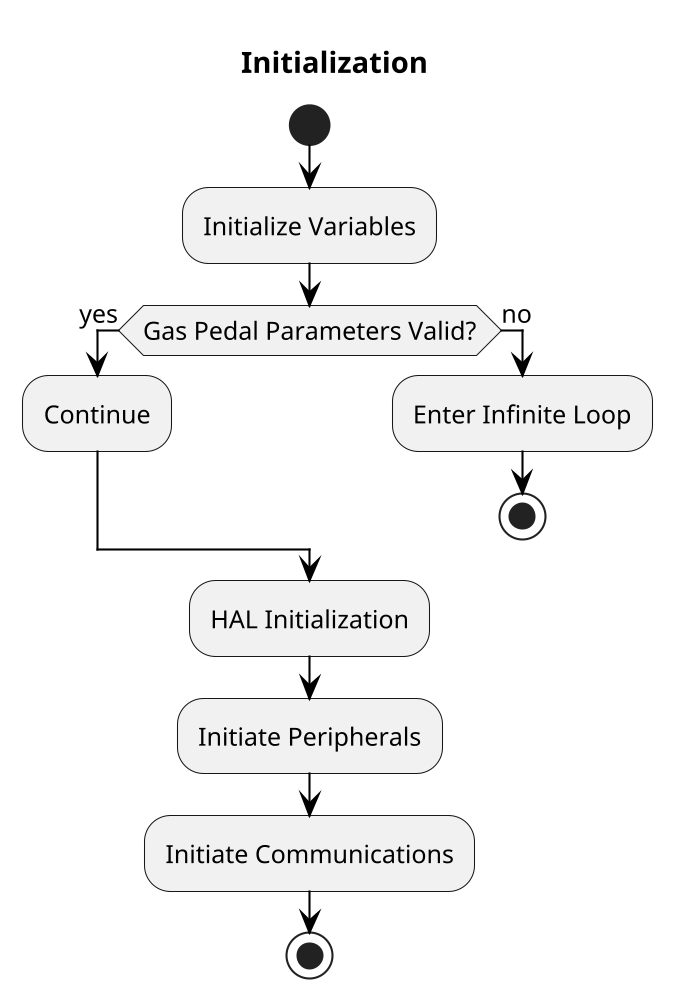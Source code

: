 @startuml
skinparam {
    dpi 200
    shadowing false
    arrowFontSize 12
    defaultFontSize 12
    defaultTextAlignment center
    arrowThickness 1
    arrowColor black
    arrowFontColor black
    maxMessageSize 100
    wrapWidth 200
    nodeSpacing 50
    rankSpacing 50
    direction left to right
}

title Initialization

start
:Initialize Variables;

if (Gas Pedal Parameters Valid?) then (yes)
  :Continue;
else (no)
  :Enter Infinite Loop;
  stop
endif

:HAL Initialization;
:Initiate Peripherals;
:Initiate Communications;
stop
@enduml
